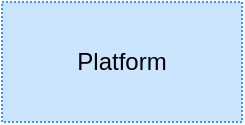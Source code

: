 <mxfile version="14.5.1" type="device"><diagram id="tKYNa71Zi9fX_SNM6WX-" name="Page-1"><mxGraphModel dx="1024" dy="592" grid="1" gridSize="10" guides="1" tooltips="1" connect="1" arrows="1" fold="1" page="1" pageScale="1" pageWidth="827" pageHeight="1169" math="0" shadow="0"><root><mxCell id="0"/><mxCell id="1" parent="0"/><mxCell id="m9zjQWSi8hMvBBgFVEit-8" value="Platform" style="rounded=0;whiteSpace=wrap;html=1;dashed=1;dashPattern=1 1;strokeColor=#3399FF;fillColor=#CCE5FF;" vertex="1" parent="1"><mxGeometry x="60" y="70" width="120" height="60" as="geometry"/></mxCell></root></mxGraphModel></diagram></mxfile>